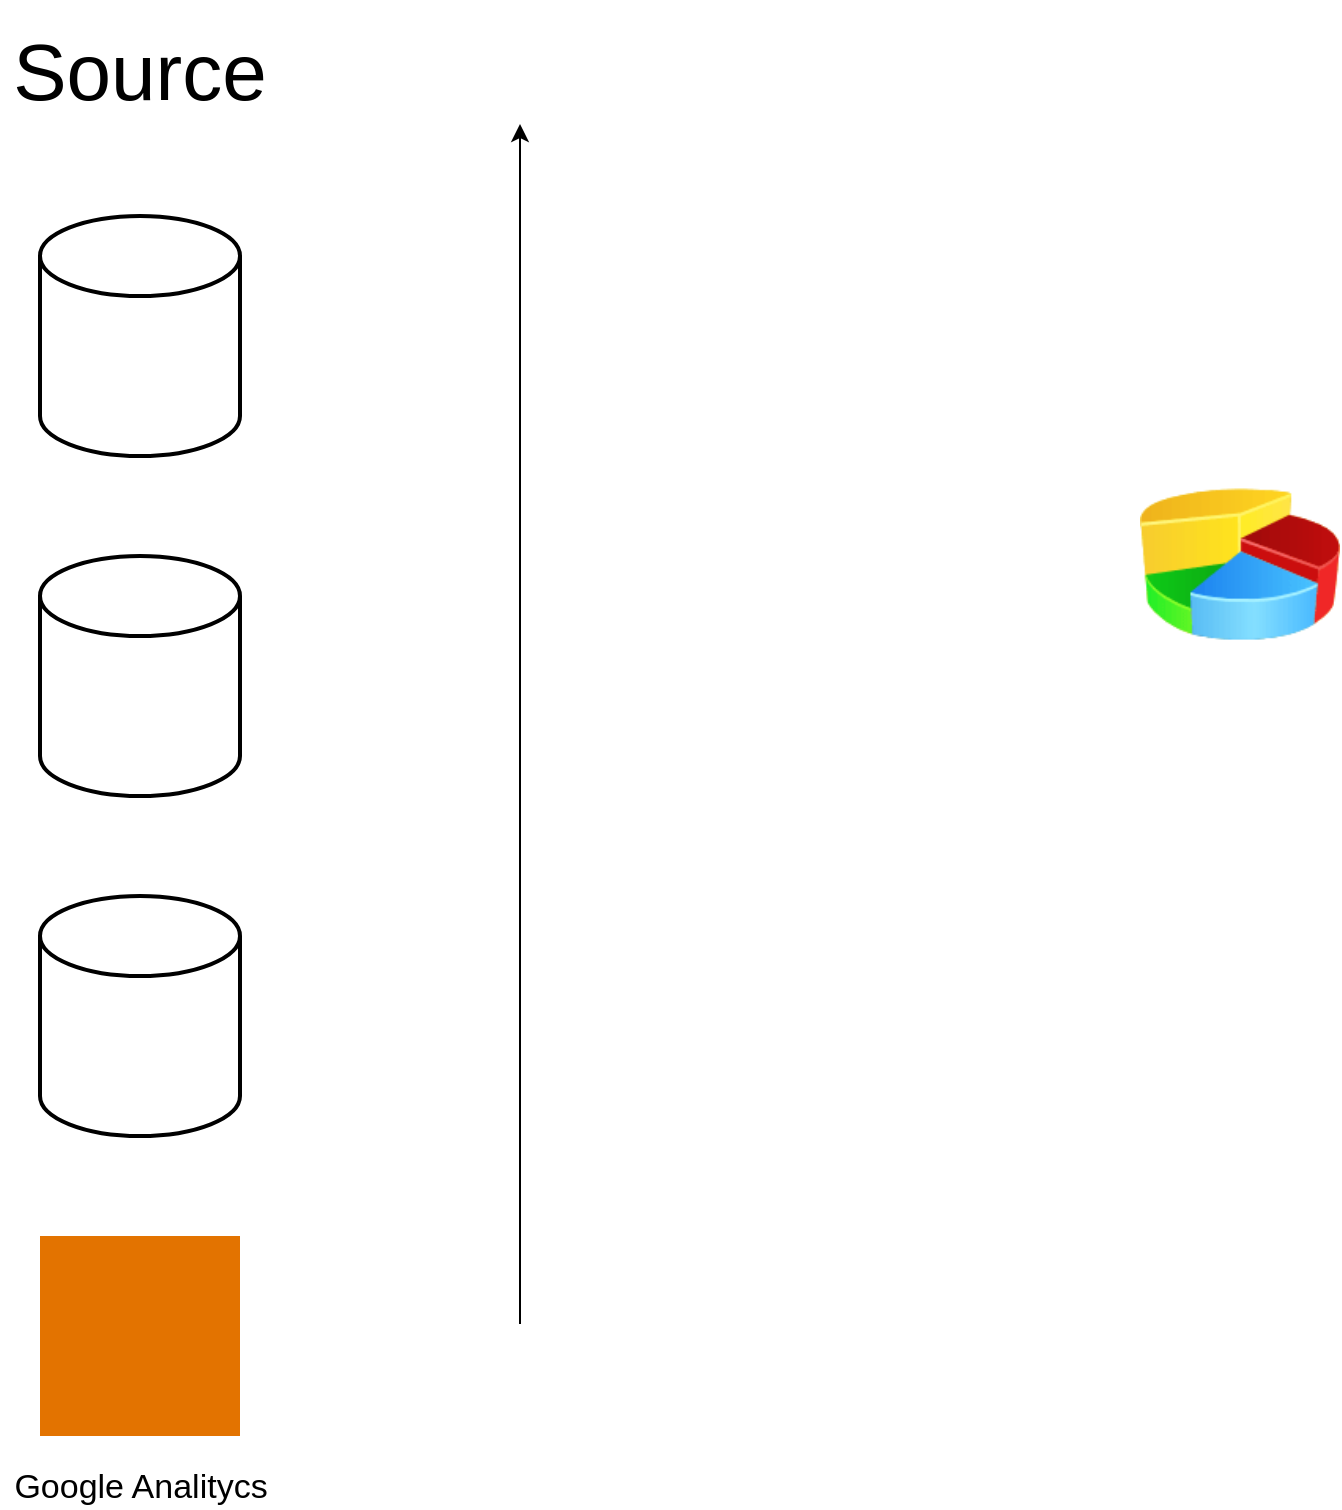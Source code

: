 <mxfile version="21.8.2" type="github">
  <diagram name="Страница — 1" id="FgEMby7dzjqjjeOA83lz">
    <mxGraphModel dx="1397" dy="895" grid="1" gridSize="10" guides="1" tooltips="1" connect="1" arrows="1" fold="1" page="1" pageScale="1" pageWidth="1169" pageHeight="827" math="0" shadow="0">
      <root>
        <mxCell id="0" />
        <mxCell id="1" parent="0" />
        <mxCell id="O0R2ehQTQU66PhJIzlQV-1" value="" style="strokeWidth=2;html=1;shape=mxgraph.flowchart.database;whiteSpace=wrap;" vertex="1" parent="1">
          <mxGeometry x="100" y="126" width="100" height="120" as="geometry" />
        </mxCell>
        <mxCell id="O0R2ehQTQU66PhJIzlQV-5" value="" style="image;html=1;image=img/lib/clip_art/finance/Pie_Chart_128x128.png" vertex="1" parent="1">
          <mxGeometry x="650" y="250" width="100" height="100" as="geometry" />
        </mxCell>
        <mxCell id="O0R2ehQTQU66PhJIzlQV-6" value="Source" style="text;strokeColor=none;align=center;fillColor=none;html=1;verticalAlign=middle;whiteSpace=wrap;rounded=0;fontSize=40;" vertex="1" parent="1">
          <mxGeometry x="80" y="18" width="140" height="70" as="geometry" />
        </mxCell>
        <mxCell id="O0R2ehQTQU66PhJIzlQV-7" value="" style="strokeWidth=2;html=1;shape=mxgraph.flowchart.database;whiteSpace=wrap;" vertex="1" parent="1">
          <mxGeometry x="100" y="296" width="100" height="120" as="geometry" />
        </mxCell>
        <mxCell id="O0R2ehQTQU66PhJIzlQV-8" value="" style="strokeWidth=2;html=1;shape=mxgraph.flowchart.database;whiteSpace=wrap;" vertex="1" parent="1">
          <mxGeometry x="100" y="466" width="100" height="120" as="geometry" />
        </mxCell>
        <mxCell id="O0R2ehQTQU66PhJIzlQV-9" value="" style="edgeStyle=none;orthogonalLoop=1;jettySize=auto;html=1;rounded=0;" edge="1" parent="1">
          <mxGeometry width="80" relative="1" as="geometry">
            <mxPoint x="340" y="680" as="sourcePoint" />
            <mxPoint x="340" y="80" as="targetPoint" />
            <Array as="points" />
          </mxGeometry>
        </mxCell>
        <mxCell id="O0R2ehQTQU66PhJIzlQV-10" value="Google Analitycs" style="shape=image;html=1;verticalAlign=top;verticalLabelPosition=bottom;labelBackgroundColor=#ffffff;imageAspect=0;aspect=fixed;image=https://cdn0.iconfinder.com/data/icons/google-material-design-3-0/48/ic_settings_applications_48px-128.png;imageBackground=#e37300;fontSize=17;spacingTop=9;" vertex="1" parent="1">
          <mxGeometry x="100" y="636" width="100" height="100" as="geometry" />
        </mxCell>
      </root>
    </mxGraphModel>
  </diagram>
</mxfile>
